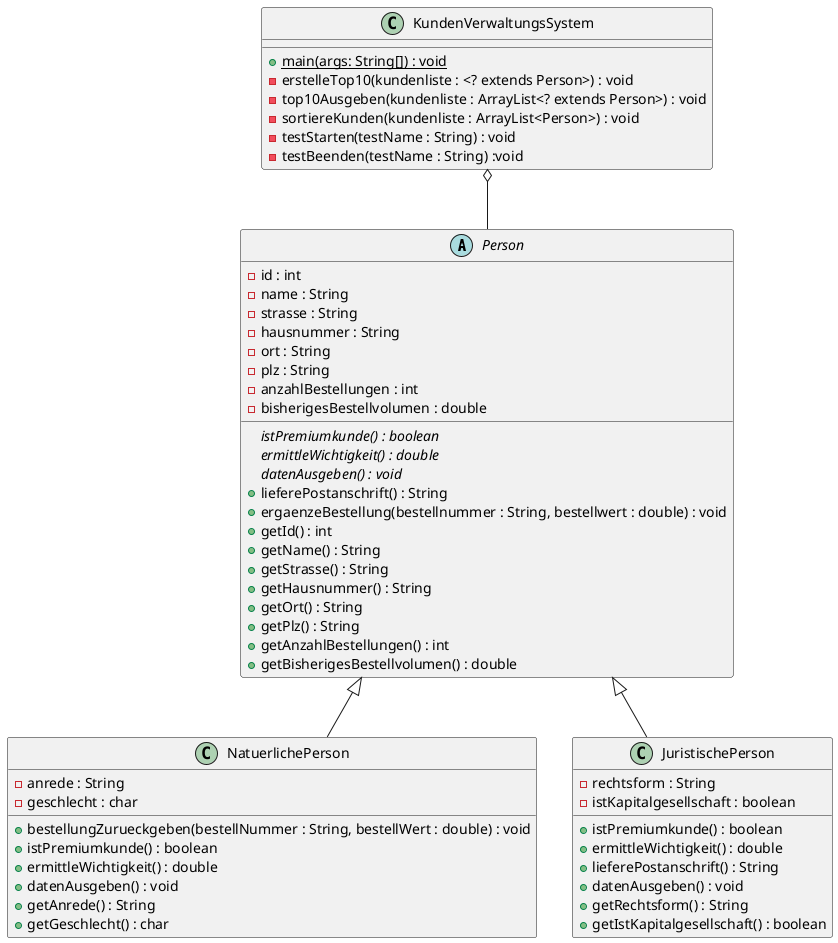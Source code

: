 @startuml kundenverwaltungssystem

abstract class Person{
    - id : int
    - name : String
    - strasse : String
    - hausnummer : String
    - ort : String
    - plz : String
    - anzahlBestellungen : int
    - bisherigesBestellvolumen : double
    {abstract} istPremiumkunde() : boolean
    {abstract} ermittleWichtigkeit() : double
    {abstract} datenAusgeben() : void
    + lieferePostanschrift() : String
    + ergaenzeBestellung(bestellnummer : String, bestellwert : double) : void
    + getId() : int
    + getName() : String
    + getStrasse() : String
    + getHausnummer() : String
    + getOrt() : String
    + getPlz() : String
    + getAnzahlBestellungen() : int
    + getBisherigesBestellvolumen() : double
}

class NatuerlichePerson extends Person{
    - anrede : String
    - geschlecht : char
    + bestellungZurueckgeben(bestellNummer : String, bestellWert : double) : void
    + istPremiumkunde() : boolean
    + ermittleWichtigkeit() : double
    + datenAusgeben() : void
    + getAnrede() : String
    + getGeschlecht() : char
}

class JuristischePerson extends Person{
    - rechtsform : String
    - istKapitalgesellschaft : boolean
    + istPremiumkunde() : boolean
    + ermittleWichtigkeit() : double
    + lieferePostanschrift() : String
    + datenAusgeben() : void
    + getRechtsform() : String
    + getIstKapitalgesellschaft() : boolean
}

class KundenVerwaltungsSystem {
    + {static} main(args: String[]) : void
    - erstelleTop10(kundenliste : <? extends Person>) : void
    - top10Ausgeben(kundenliste : ArrayList<? extends Person>) : void
    - sortiereKunden(kundenliste : ArrayList<Person>) : void
    - testStarten(testName : String) : void
    - testBeenden(testName : String) :void
}

KundenVerwaltungsSystem o-- Person

@enduml